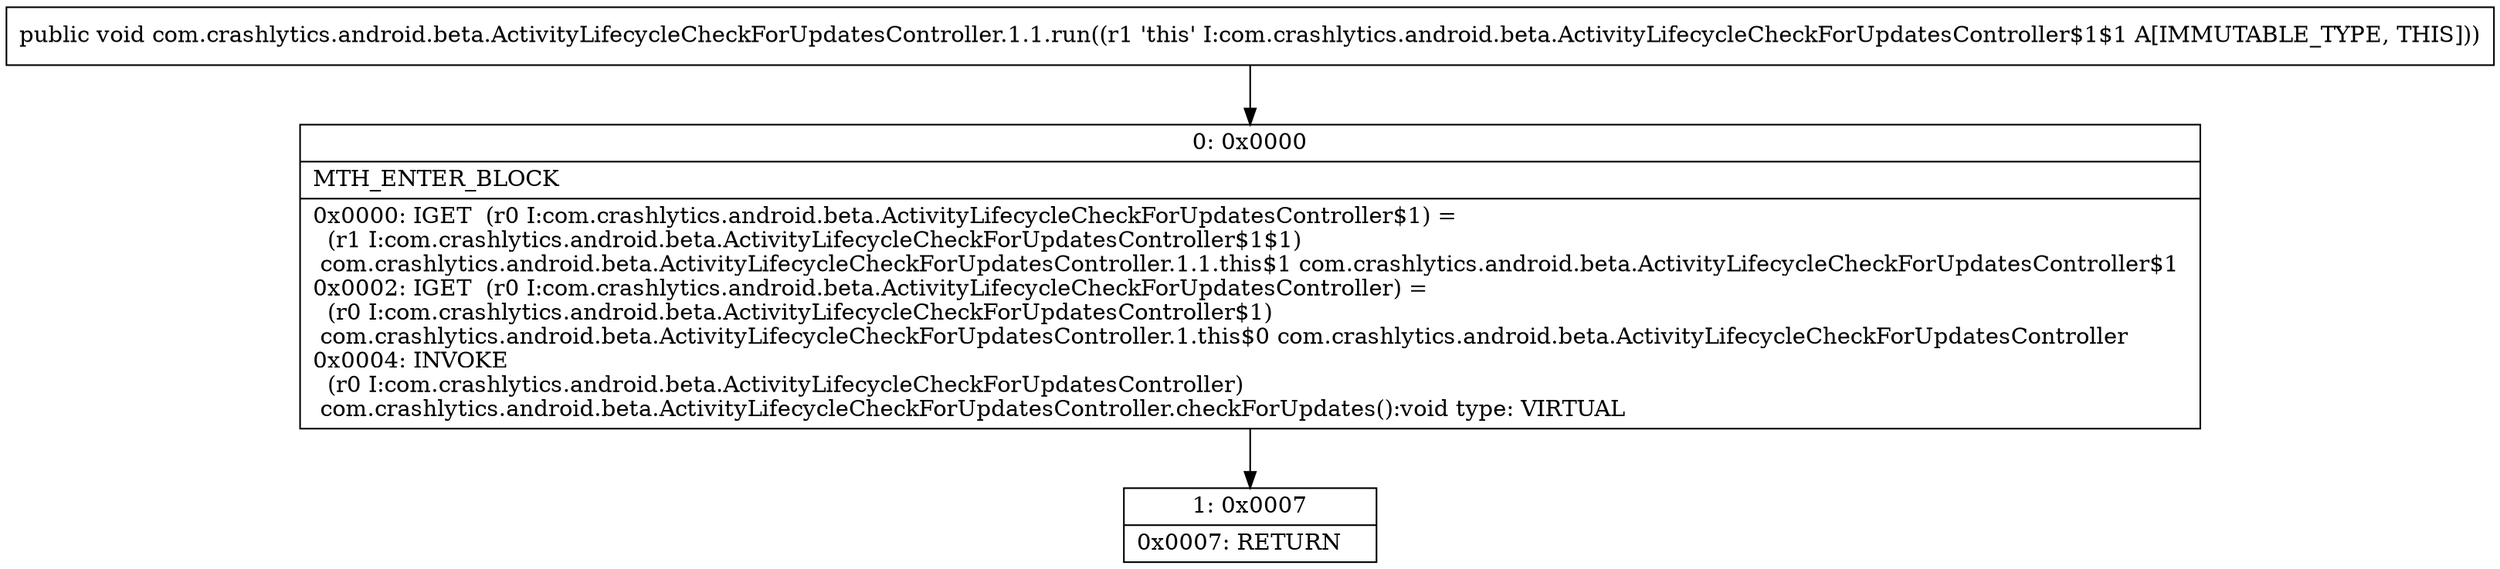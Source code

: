 digraph "CFG forcom.crashlytics.android.beta.ActivityLifecycleCheckForUpdatesController.1.1.run()V" {
Node_0 [shape=record,label="{0\:\ 0x0000|MTH_ENTER_BLOCK\l|0x0000: IGET  (r0 I:com.crashlytics.android.beta.ActivityLifecycleCheckForUpdatesController$1) = \l  (r1 I:com.crashlytics.android.beta.ActivityLifecycleCheckForUpdatesController$1$1)\l com.crashlytics.android.beta.ActivityLifecycleCheckForUpdatesController.1.1.this$1 com.crashlytics.android.beta.ActivityLifecycleCheckForUpdatesController$1 \l0x0002: IGET  (r0 I:com.crashlytics.android.beta.ActivityLifecycleCheckForUpdatesController) = \l  (r0 I:com.crashlytics.android.beta.ActivityLifecycleCheckForUpdatesController$1)\l com.crashlytics.android.beta.ActivityLifecycleCheckForUpdatesController.1.this$0 com.crashlytics.android.beta.ActivityLifecycleCheckForUpdatesController \l0x0004: INVOKE  \l  (r0 I:com.crashlytics.android.beta.ActivityLifecycleCheckForUpdatesController)\l com.crashlytics.android.beta.ActivityLifecycleCheckForUpdatesController.checkForUpdates():void type: VIRTUAL \l}"];
Node_1 [shape=record,label="{1\:\ 0x0007|0x0007: RETURN   \l}"];
MethodNode[shape=record,label="{public void com.crashlytics.android.beta.ActivityLifecycleCheckForUpdatesController.1.1.run((r1 'this' I:com.crashlytics.android.beta.ActivityLifecycleCheckForUpdatesController$1$1 A[IMMUTABLE_TYPE, THIS])) }"];
MethodNode -> Node_0;
Node_0 -> Node_1;
}

